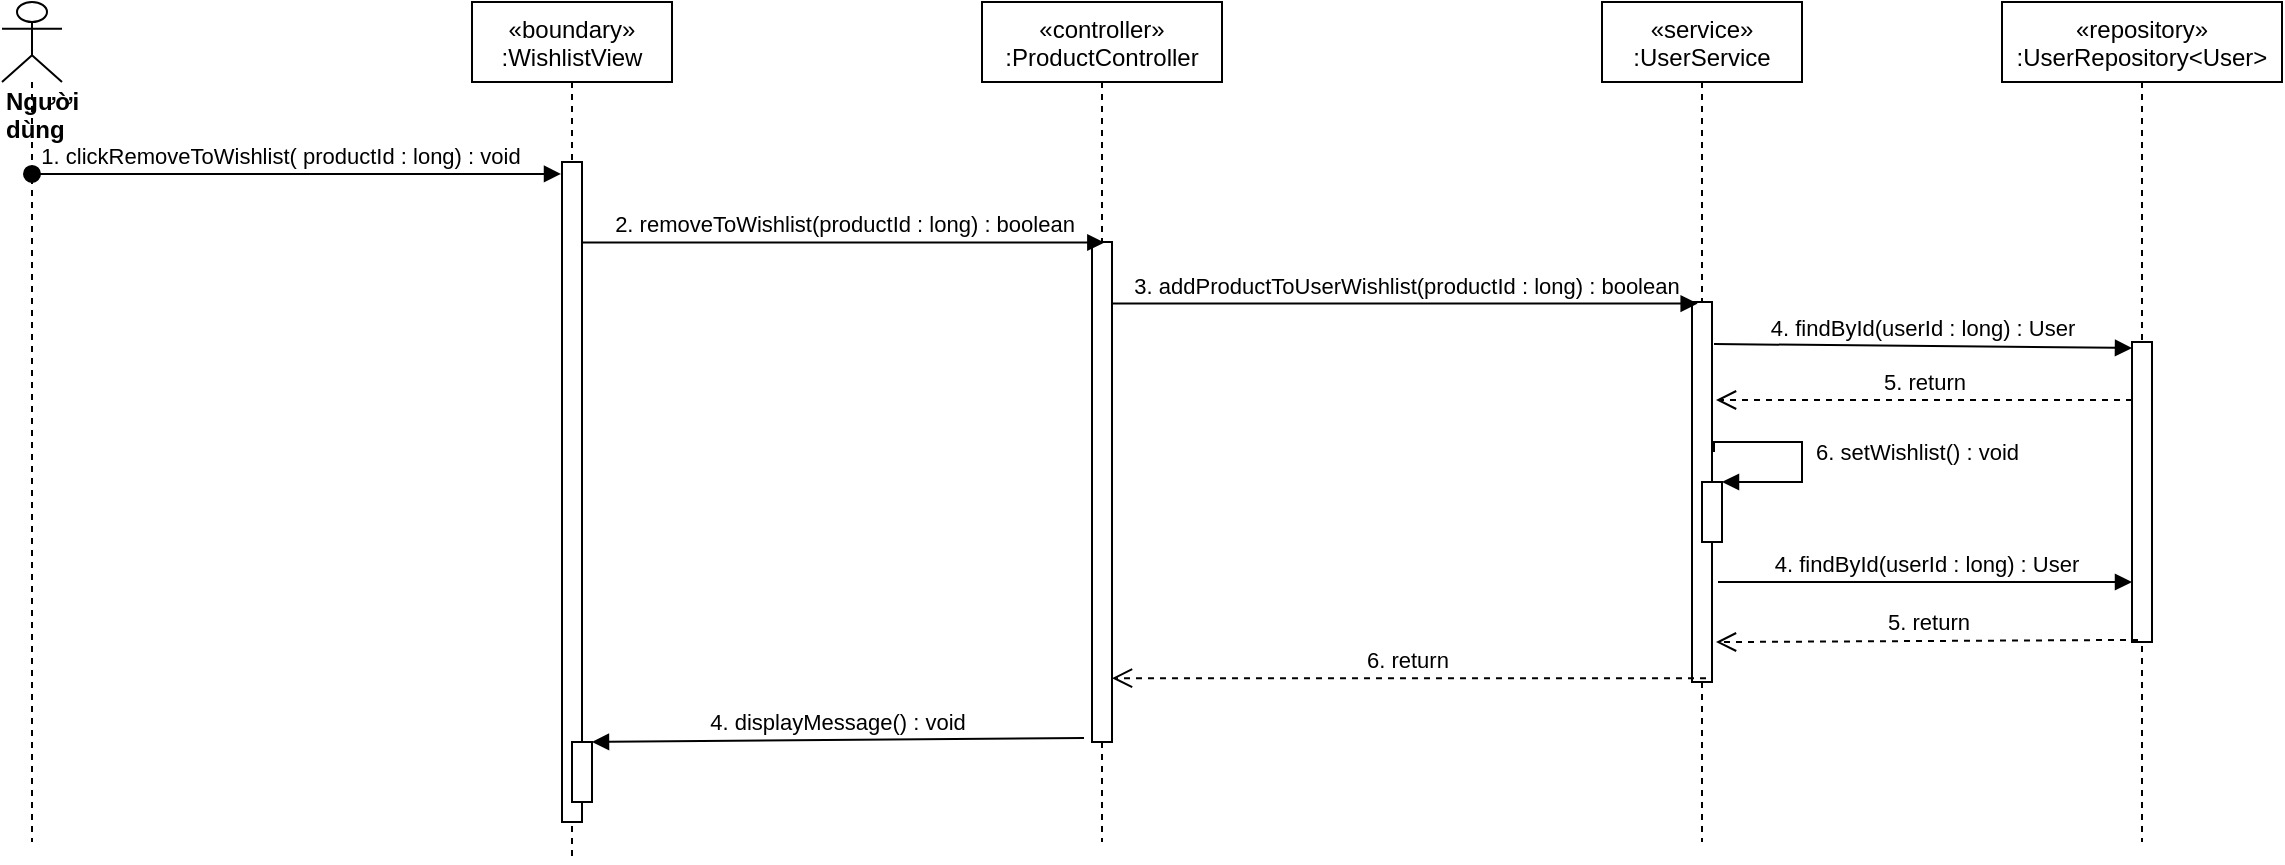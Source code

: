 <mxfile version="14.6.13" type="device"><diagram id="kgpKYQtTHZ0yAKxKKP6v" name="Page-1"><mxGraphModel dx="1108" dy="425" grid="1" gridSize="10" guides="1" tooltips="1" connect="1" arrows="1" fold="1" page="1" pageScale="1" pageWidth="850" pageHeight="1100" math="0" shadow="0"><root><mxCell id="0"/><mxCell id="1" parent="0"/><mxCell id="tIWchhPmsuNAivtg-AUk-1" value="«boundary»&#10;:WishlistView" style="shape=umlLifeline;perimeter=lifelinePerimeter;container=1;collapsible=0;recursiveResize=0;rounded=0;shadow=0;strokeWidth=1;" vertex="1" parent="1"><mxGeometry x="325" y="80" width="100" height="430" as="geometry"/></mxCell><mxCell id="tIWchhPmsuNAivtg-AUk-2" value="" style="points=[];perimeter=orthogonalPerimeter;rounded=0;shadow=0;strokeWidth=1;" vertex="1" parent="tIWchhPmsuNAivtg-AUk-1"><mxGeometry x="45" y="80" width="10" height="330" as="geometry"/></mxCell><mxCell id="tIWchhPmsuNAivtg-AUk-3" value="" style="html=1;points=[];perimeter=orthogonalPerimeter;" vertex="1" parent="tIWchhPmsuNAivtg-AUk-1"><mxGeometry x="50" y="370" width="10" height="30" as="geometry"/></mxCell><mxCell id="tIWchhPmsuNAivtg-AUk-4" value="«controller»&#10;:ProductController" style="shape=umlLifeline;perimeter=lifelinePerimeter;container=1;collapsible=0;recursiveResize=0;rounded=0;shadow=0;strokeWidth=1;" vertex="1" parent="1"><mxGeometry x="580" y="80" width="120" height="420" as="geometry"/></mxCell><mxCell id="tIWchhPmsuNAivtg-AUk-5" value="" style="points=[];perimeter=orthogonalPerimeter;rounded=0;shadow=0;strokeWidth=1;" vertex="1" parent="tIWchhPmsuNAivtg-AUk-4"><mxGeometry x="55" y="120" width="10" height="250" as="geometry"/></mxCell><mxCell id="tIWchhPmsuNAivtg-AUk-6" value="&lt;div&gt;&lt;b&gt;Người dùng&lt;/b&gt;&lt;/div&gt;" style="shape=umlLifeline;participant=umlActor;perimeter=lifelinePerimeter;whiteSpace=wrap;html=1;container=1;collapsible=0;recursiveResize=0;verticalAlign=top;spacingTop=36;outlineConnect=0;align=left;" vertex="1" parent="1"><mxGeometry x="90" y="80" width="30" height="420" as="geometry"/></mxCell><mxCell id="tIWchhPmsuNAivtg-AUk-7" value="1. clickRemoveToWishlist( productId : long) : void" style="verticalAlign=bottom;startArrow=oval;endArrow=block;startSize=8;shadow=0;strokeWidth=1;entryX=-0.05;entryY=0.018;entryDx=0;entryDy=0;entryPerimeter=0;" edge="1" parent="1" source="tIWchhPmsuNAivtg-AUk-6" target="tIWchhPmsuNAivtg-AUk-2"><mxGeometry x="-0.06" relative="1" as="geometry"><mxPoint x="100" y="170" as="sourcePoint"/><mxPoint as="offset"/></mxGeometry></mxCell><mxCell id="tIWchhPmsuNAivtg-AUk-8" value="«service»&#10;:UserService" style="shape=umlLifeline;perimeter=lifelinePerimeter;container=1;collapsible=0;recursiveResize=0;rounded=0;shadow=0;strokeWidth=1;" vertex="1" parent="1"><mxGeometry x="890" y="80" width="100" height="420" as="geometry"/></mxCell><mxCell id="tIWchhPmsuNAivtg-AUk-9" value="" style="points=[];perimeter=orthogonalPerimeter;rounded=0;shadow=0;strokeWidth=1;" vertex="1" parent="tIWchhPmsuNAivtg-AUk-8"><mxGeometry x="45" y="150" width="10" height="190" as="geometry"/></mxCell><mxCell id="tIWchhPmsuNAivtg-AUk-10" value="2. removeToWishlist(productId : long) : boolean" style="html=1;verticalAlign=bottom;endArrow=block;entryX=0.617;entryY=0.001;entryDx=0;entryDy=0;entryPerimeter=0;" edge="1" parent="1" source="tIWchhPmsuNAivtg-AUk-2" target="tIWchhPmsuNAivtg-AUk-5"><mxGeometry width="80" relative="1" as="geometry"><mxPoint x="320" y="248" as="sourcePoint"/><mxPoint x="500" y="210" as="targetPoint"/></mxGeometry></mxCell><mxCell id="tIWchhPmsuNAivtg-AUk-11" value="3. addProductToUserWishlist(productId : long) : boolean" style="html=1;verticalAlign=bottom;endArrow=block;entryX=0.283;entryY=0.004;entryDx=0;entryDy=0;entryPerimeter=0;" edge="1" parent="1" source="tIWchhPmsuNAivtg-AUk-5" target="tIWchhPmsuNAivtg-AUk-9"><mxGeometry width="80" relative="1" as="geometry"><mxPoint x="670" y="210" as="sourcePoint"/><mxPoint x="760" y="280" as="targetPoint"/></mxGeometry></mxCell><mxCell id="tIWchhPmsuNAivtg-AUk-12" value="6. return&amp;nbsp;" style="html=1;verticalAlign=bottom;endArrow=open;dashed=1;endSize=8;exitX=0.7;exitY=0.99;exitDx=0;exitDy=0;exitPerimeter=0;" edge="1" parent="1" source="tIWchhPmsuNAivtg-AUk-9" target="tIWchhPmsuNAivtg-AUk-5"><mxGeometry relative="1" as="geometry"><mxPoint x="870" y="370" as="sourcePoint"/><mxPoint x="650" y="370" as="targetPoint"/></mxGeometry></mxCell><mxCell id="tIWchhPmsuNAivtg-AUk-13" value="4. displayMessage() : void" style="verticalAlign=bottom;endArrow=block;shadow=0;strokeWidth=1;exitX=-0.4;exitY=0.992;exitDx=0;exitDy=0;exitPerimeter=0;" edge="1" parent="1" source="tIWchhPmsuNAivtg-AUk-5" target="tIWchhPmsuNAivtg-AUk-3"><mxGeometry relative="1" as="geometry"><mxPoint x="565" y="370" as="sourcePoint"/><mxPoint x="350" y="401" as="targetPoint"/></mxGeometry></mxCell><mxCell id="tIWchhPmsuNAivtg-AUk-14" value="«repository»&#10;:UserRepository&lt;User&gt;" style="shape=umlLifeline;perimeter=lifelinePerimeter;container=1;collapsible=0;recursiveResize=0;rounded=0;shadow=0;strokeWidth=1;" vertex="1" parent="1"><mxGeometry x="1090" y="80" width="140" height="420" as="geometry"/></mxCell><mxCell id="tIWchhPmsuNAivtg-AUk-15" value="" style="points=[];perimeter=orthogonalPerimeter;rounded=0;shadow=0;strokeWidth=1;" vertex="1" parent="tIWchhPmsuNAivtg-AUk-14"><mxGeometry x="65" y="170" width="10" height="150" as="geometry"/></mxCell><mxCell id="tIWchhPmsuNAivtg-AUk-16" value="4. findById(userId : long) : User" style="html=1;verticalAlign=bottom;endArrow=block;entryX=0;entryY=0.02;entryDx=0;entryDy=0;entryPerimeter=0;" edge="1" parent="1" target="tIWchhPmsuNAivtg-AUk-15"><mxGeometry width="80" relative="1" as="geometry"><mxPoint x="946" y="251" as="sourcePoint"/><mxPoint x="840" y="260" as="targetPoint"/></mxGeometry></mxCell><mxCell id="tIWchhPmsuNAivtg-AUk-17" value="5. return" style="html=1;verticalAlign=bottom;endArrow=open;dashed=1;endSize=8;" edge="1" parent="1" source="tIWchhPmsuNAivtg-AUk-15"><mxGeometry relative="1" as="geometry"><mxPoint x="1040" y="280" as="sourcePoint"/><mxPoint x="947" y="279" as="targetPoint"/></mxGeometry></mxCell><mxCell id="tIWchhPmsuNAivtg-AUk-18" value="4. findById(userId : long) : User" style="html=1;verticalAlign=bottom;endArrow=block;entryX=0;entryY=0.8;entryDx=0;entryDy=0;entryPerimeter=0;" edge="1" parent="1" target="tIWchhPmsuNAivtg-AUk-15"><mxGeometry width="80" relative="1" as="geometry"><mxPoint x="948" y="370" as="sourcePoint"/><mxPoint x="1154" y="310" as="targetPoint"/></mxGeometry></mxCell><mxCell id="tIWchhPmsuNAivtg-AUk-19" value="" style="html=1;points=[];perimeter=orthogonalPerimeter;" vertex="1" parent="1"><mxGeometry x="940" y="320" width="10" height="30" as="geometry"/></mxCell><mxCell id="tIWchhPmsuNAivtg-AUk-20" value="&amp;nbsp;6. setWishlist() : void" style="edgeStyle=orthogonalEdgeStyle;html=1;align=left;spacingLeft=2;endArrow=block;rounded=0;entryX=1;entryY=0;exitX=1.1;exitY=0.395;exitDx=0;exitDy=0;exitPerimeter=0;" edge="1" target="tIWchhPmsuNAivtg-AUk-19" parent="1" source="tIWchhPmsuNAivtg-AUk-9"><mxGeometry relative="1" as="geometry"><mxPoint x="960" y="290" as="sourcePoint"/><Array as="points"><mxPoint x="946" y="300"/><mxPoint x="990" y="300"/><mxPoint x="990" y="320"/></Array></mxGeometry></mxCell><mxCell id="tIWchhPmsuNAivtg-AUk-21" value="5. return" style="html=1;verticalAlign=bottom;endArrow=open;dashed=1;endSize=8;exitX=0.3;exitY=0.993;exitDx=0;exitDy=0;exitPerimeter=0;entryX=1.2;entryY=0.895;entryDx=0;entryDy=0;entryPerimeter=0;" edge="1" parent="1" source="tIWchhPmsuNAivtg-AUk-15" target="tIWchhPmsuNAivtg-AUk-9"><mxGeometry relative="1" as="geometry"><mxPoint x="1165" y="289" as="sourcePoint"/><mxPoint x="950" y="397" as="targetPoint"/></mxGeometry></mxCell></root></mxGraphModel></diagram></mxfile>